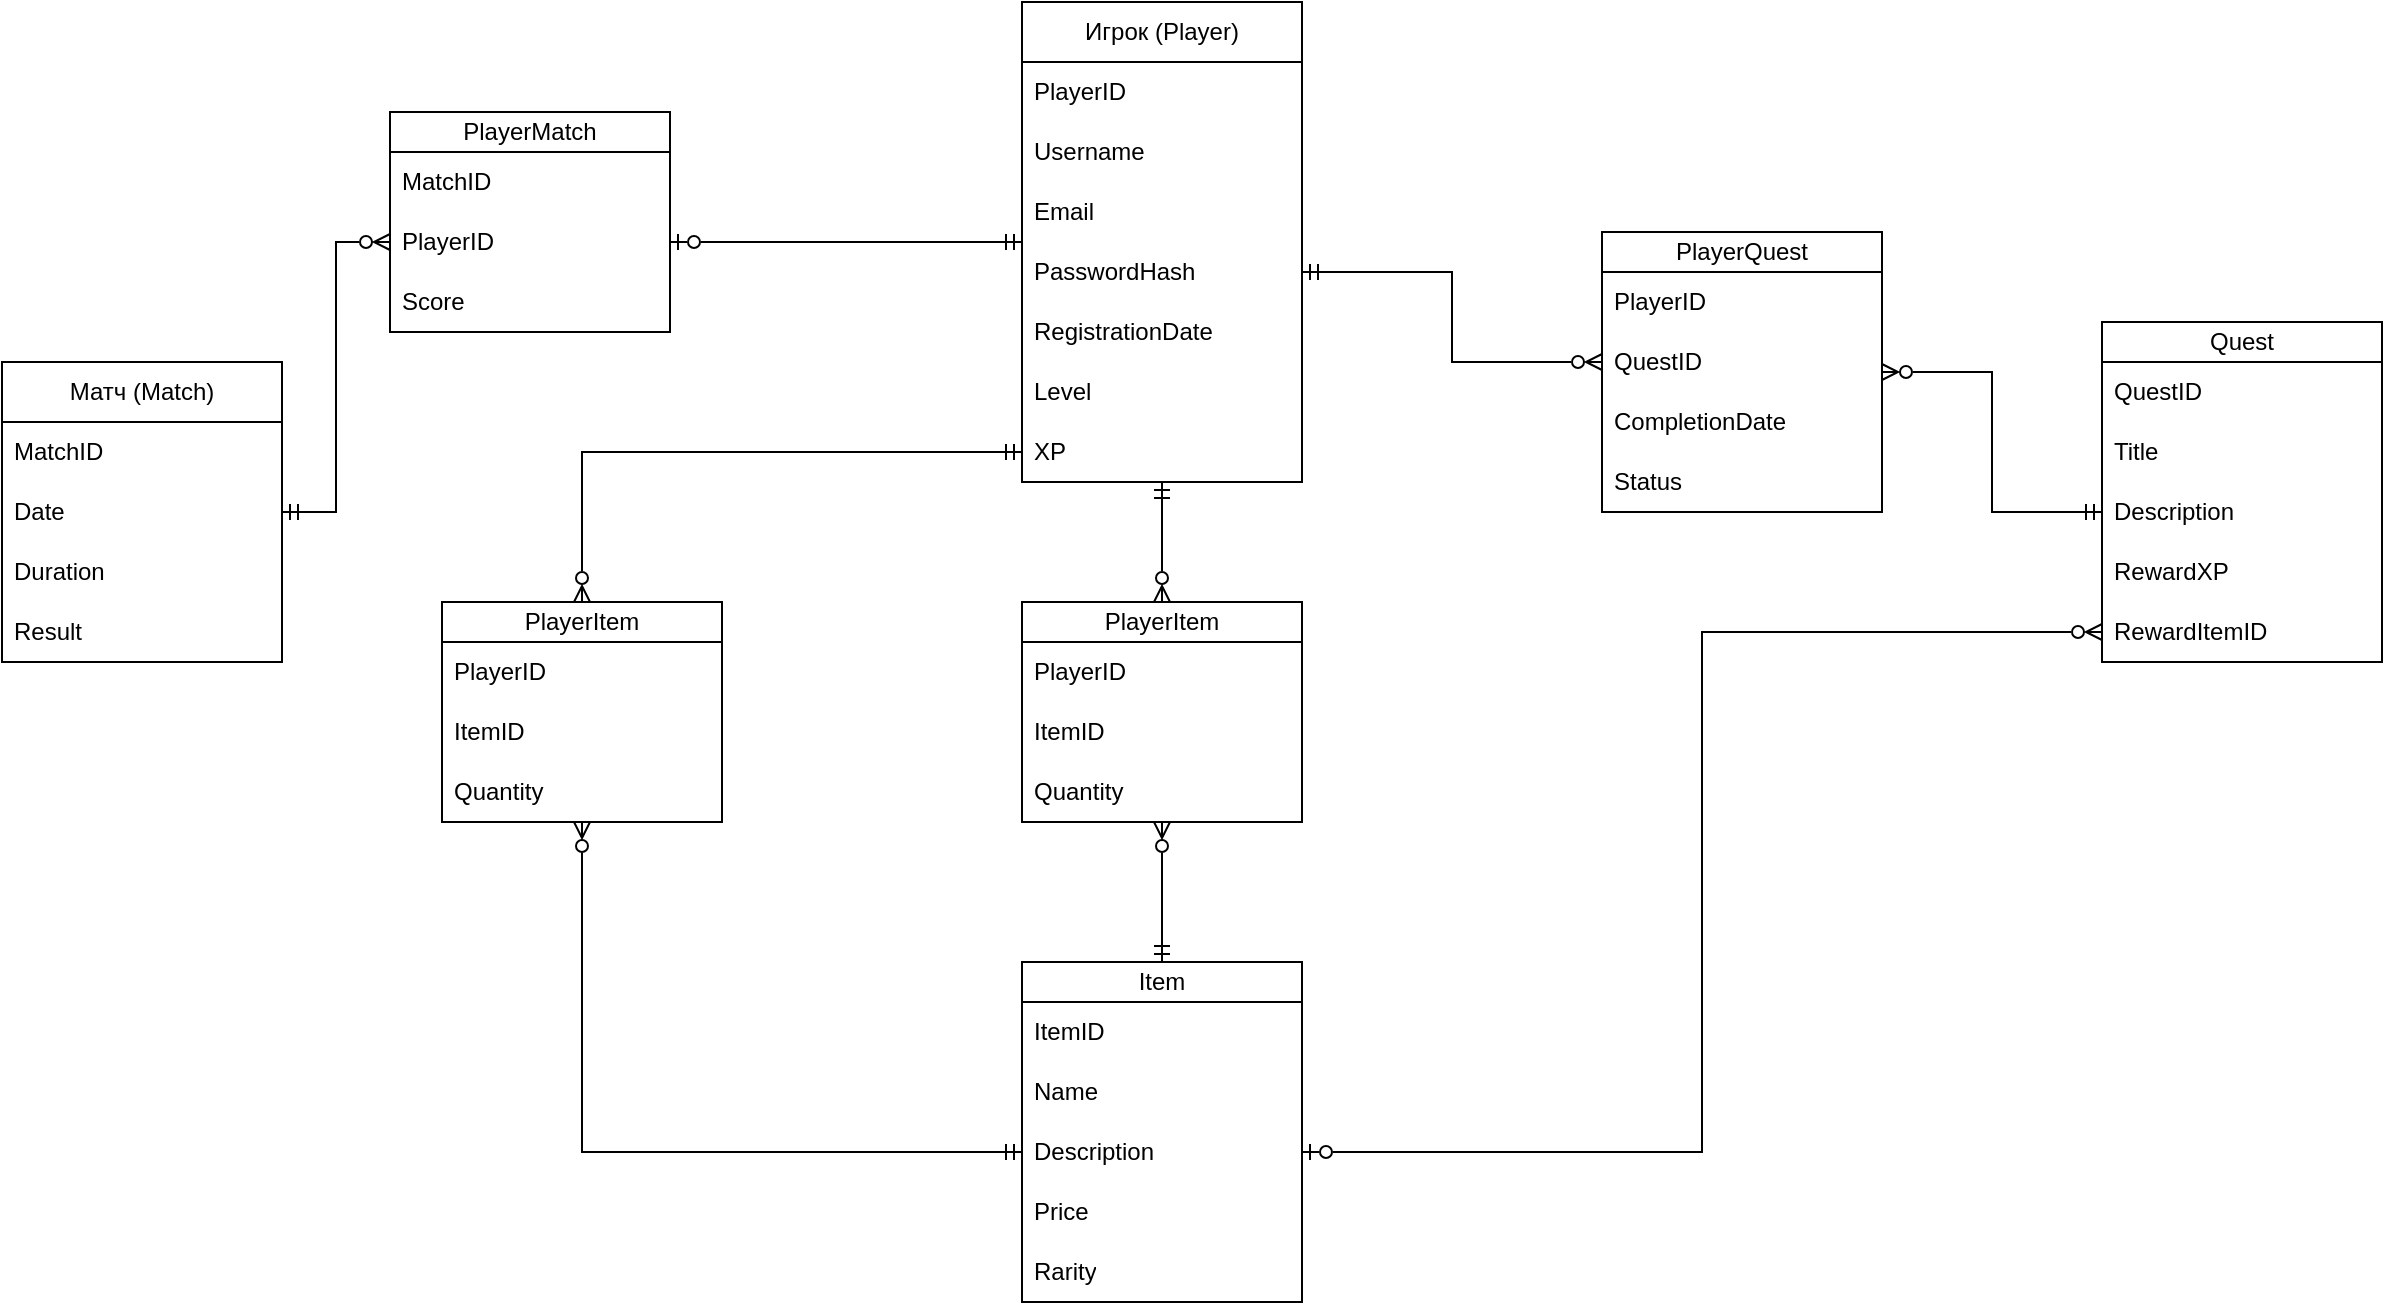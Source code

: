 <mxfile version="28.2.1">
  <diagram id="R2lEEEUBdFMjLlhIrx00" name="Page-1">
    <mxGraphModel dx="2266" dy="764" grid="1" gridSize="10" guides="1" tooltips="1" connect="1" arrows="1" fold="1" page="1" pageScale="1" pageWidth="850" pageHeight="1100" math="0" shadow="0" extFonts="Permanent Marker^https://fonts.googleapis.com/css?family=Permanent+Marker">
      <root>
        <mxCell id="0" />
        <mxCell id="1" parent="0" />
        <mxCell id="jJlejRujzT1d5g_w0VVr-48" style="edgeStyle=orthogonalEdgeStyle;rounded=0;orthogonalLoop=1;jettySize=auto;html=1;exitX=0.5;exitY=1;exitDx=0;exitDy=0;entryX=0.5;entryY=0;entryDx=0;entryDy=0;endArrow=ERzeroToMany;endFill=0;startArrow=ERmandOne;startFill=0;" parent="1" source="jJlejRujzT1d5g_w0VVr-3" target="jJlejRujzT1d5g_w0VVr-31" edge="1">
          <mxGeometry relative="1" as="geometry" />
        </mxCell>
        <mxCell id="jJlejRujzT1d5g_w0VVr-3" value="Игрок (Player)" style="swimlane;fontStyle=0;childLayout=stackLayout;horizontal=1;startSize=30;horizontalStack=0;resizeParent=1;resizeParentMax=0;resizeLast=0;collapsible=1;marginBottom=0;whiteSpace=wrap;html=1;" parent="1" vertex="1">
          <mxGeometry x="-70" y="160" width="140" height="240" as="geometry" />
        </mxCell>
        <mxCell id="jJlejRujzT1d5g_w0VVr-4" value="PlayerID" style="text;strokeColor=none;fillColor=none;align=left;verticalAlign=middle;spacingLeft=4;spacingRight=4;overflow=hidden;points=[[0,0.5],[1,0.5]];portConstraint=eastwest;rotatable=0;whiteSpace=wrap;html=1;" parent="jJlejRujzT1d5g_w0VVr-3" vertex="1">
          <mxGeometry y="30" width="140" height="30" as="geometry" />
        </mxCell>
        <mxCell id="jJlejRujzT1d5g_w0VVr-5" value="Username" style="text;strokeColor=none;fillColor=none;align=left;verticalAlign=middle;spacingLeft=4;spacingRight=4;overflow=hidden;points=[[0,0.5],[1,0.5]];portConstraint=eastwest;rotatable=0;whiteSpace=wrap;html=1;" parent="jJlejRujzT1d5g_w0VVr-3" vertex="1">
          <mxGeometry y="60" width="140" height="30" as="geometry" />
        </mxCell>
        <mxCell id="jJlejRujzT1d5g_w0VVr-8" value="Email" style="text;strokeColor=none;fillColor=none;align=left;verticalAlign=middle;spacingLeft=4;spacingRight=4;overflow=hidden;points=[[0,0.5],[1,0.5]];portConstraint=eastwest;rotatable=0;whiteSpace=wrap;html=1;" parent="jJlejRujzT1d5g_w0VVr-3" vertex="1">
          <mxGeometry y="90" width="140" height="30" as="geometry" />
        </mxCell>
        <mxCell id="jJlejRujzT1d5g_w0VVr-6" value="PasswordHash" style="text;strokeColor=none;fillColor=none;align=left;verticalAlign=middle;spacingLeft=4;spacingRight=4;overflow=hidden;points=[[0,0.5],[1,0.5]];portConstraint=eastwest;rotatable=0;whiteSpace=wrap;html=1;" parent="jJlejRujzT1d5g_w0VVr-3" vertex="1">
          <mxGeometry y="120" width="140" height="30" as="geometry" />
        </mxCell>
        <mxCell id="jJlejRujzT1d5g_w0VVr-9" value="RegistrationDate" style="text;strokeColor=none;fillColor=none;align=left;verticalAlign=middle;spacingLeft=4;spacingRight=4;overflow=hidden;points=[[0,0.5],[1,0.5]];portConstraint=eastwest;rotatable=0;whiteSpace=wrap;html=1;" parent="jJlejRujzT1d5g_w0VVr-3" vertex="1">
          <mxGeometry y="150" width="140" height="30" as="geometry" />
        </mxCell>
        <mxCell id="jJlejRujzT1d5g_w0VVr-10" value="Level" style="text;strokeColor=none;fillColor=none;align=left;verticalAlign=middle;spacingLeft=4;spacingRight=4;overflow=hidden;points=[[0,0.5],[1,0.5]];portConstraint=eastwest;rotatable=0;whiteSpace=wrap;html=1;" parent="jJlejRujzT1d5g_w0VVr-3" vertex="1">
          <mxGeometry y="180" width="140" height="30" as="geometry" />
        </mxCell>
        <mxCell id="jJlejRujzT1d5g_w0VVr-13" value="XP" style="text;strokeColor=none;fillColor=none;align=left;verticalAlign=middle;spacingLeft=4;spacingRight=4;overflow=hidden;points=[[0,0.5],[1,0.5]];portConstraint=eastwest;rotatable=0;whiteSpace=wrap;html=1;" parent="jJlejRujzT1d5g_w0VVr-3" vertex="1">
          <mxGeometry y="210" width="140" height="30" as="geometry" />
        </mxCell>
        <mxCell id="jJlejRujzT1d5g_w0VVr-14" value="&lt;div&gt;Матч (Match)&lt;/div&gt;" style="swimlane;fontStyle=0;childLayout=stackLayout;horizontal=1;startSize=30;horizontalStack=0;resizeParent=1;resizeParentMax=0;resizeLast=0;collapsible=1;marginBottom=0;whiteSpace=wrap;html=1;" parent="1" vertex="1">
          <mxGeometry x="-580" y="340" width="140" height="150" as="geometry" />
        </mxCell>
        <mxCell id="jJlejRujzT1d5g_w0VVr-15" value="MatchID" style="text;strokeColor=none;fillColor=none;align=left;verticalAlign=middle;spacingLeft=4;spacingRight=4;overflow=hidden;points=[[0,0.5],[1,0.5]];portConstraint=eastwest;rotatable=0;whiteSpace=wrap;html=1;" parent="jJlejRujzT1d5g_w0VVr-14" vertex="1">
          <mxGeometry y="30" width="140" height="30" as="geometry" />
        </mxCell>
        <mxCell id="jJlejRujzT1d5g_w0VVr-16" value="Date" style="text;strokeColor=none;fillColor=none;align=left;verticalAlign=middle;spacingLeft=4;spacingRight=4;overflow=hidden;points=[[0,0.5],[1,0.5]];portConstraint=eastwest;rotatable=0;whiteSpace=wrap;html=1;" parent="jJlejRujzT1d5g_w0VVr-14" vertex="1">
          <mxGeometry y="60" width="140" height="30" as="geometry" />
        </mxCell>
        <mxCell id="jJlejRujzT1d5g_w0VVr-17" value="Duration" style="text;strokeColor=none;fillColor=none;align=left;verticalAlign=middle;spacingLeft=4;spacingRight=4;overflow=hidden;points=[[0,0.5],[1,0.5]];portConstraint=eastwest;rotatable=0;whiteSpace=wrap;html=1;" parent="jJlejRujzT1d5g_w0VVr-14" vertex="1">
          <mxGeometry y="90" width="140" height="30" as="geometry" />
        </mxCell>
        <mxCell id="jJlejRujzT1d5g_w0VVr-18" value="Result" style="text;strokeColor=none;fillColor=none;align=left;verticalAlign=middle;spacingLeft=4;spacingRight=4;overflow=hidden;points=[[0,0.5],[1,0.5]];portConstraint=eastwest;rotatable=0;whiteSpace=wrap;html=1;" parent="jJlejRujzT1d5g_w0VVr-14" vertex="1">
          <mxGeometry y="120" width="140" height="30" as="geometry" />
        </mxCell>
        <mxCell id="jJlejRujzT1d5g_w0VVr-22" value="PlayerMatch" style="swimlane;fontStyle=0;childLayout=stackLayout;horizontal=1;startSize=20;horizontalStack=0;resizeParent=1;resizeParentMax=0;resizeLast=0;collapsible=1;marginBottom=0;whiteSpace=wrap;html=1;" parent="1" vertex="1">
          <mxGeometry x="-386" y="215" width="140" height="110" as="geometry" />
        </mxCell>
        <mxCell id="jJlejRujzT1d5g_w0VVr-23" value="MatchID" style="text;strokeColor=none;fillColor=none;align=left;verticalAlign=middle;spacingLeft=4;spacingRight=4;overflow=hidden;points=[[0,0.5],[1,0.5]];portConstraint=eastwest;rotatable=0;whiteSpace=wrap;html=1;" parent="jJlejRujzT1d5g_w0VVr-22" vertex="1">
          <mxGeometry y="20" width="140" height="30" as="geometry" />
        </mxCell>
        <mxCell id="jJlejRujzT1d5g_w0VVr-28" style="edgeStyle=orthogonalEdgeStyle;rounded=0;orthogonalLoop=1;jettySize=auto;html=1;exitX=1;exitY=0.5;exitDx=0;exitDy=0;" parent="jJlejRujzT1d5g_w0VVr-22" source="jJlejRujzT1d5g_w0VVr-24" edge="1">
          <mxGeometry relative="1" as="geometry">
            <mxPoint x="140.308" y="64.923" as="targetPoint" />
          </mxGeometry>
        </mxCell>
        <mxCell id="jJlejRujzT1d5g_w0VVr-24" value="&lt;div&gt;PlayerID&lt;/div&gt;" style="text;strokeColor=none;fillColor=none;align=left;verticalAlign=middle;spacingLeft=4;spacingRight=4;overflow=hidden;points=[[0,0.5],[1,0.5]];portConstraint=eastwest;rotatable=0;whiteSpace=wrap;html=1;" parent="jJlejRujzT1d5g_w0VVr-22" vertex="1">
          <mxGeometry y="50" width="140" height="30" as="geometry" />
        </mxCell>
        <mxCell id="jJlejRujzT1d5g_w0VVr-25" value="Score" style="text;strokeColor=none;fillColor=none;align=left;verticalAlign=middle;spacingLeft=4;spacingRight=4;overflow=hidden;points=[[0,0.5],[1,0.5]];portConstraint=eastwest;rotatable=0;whiteSpace=wrap;html=1;" parent="jJlejRujzT1d5g_w0VVr-22" vertex="1">
          <mxGeometry y="80" width="140" height="30" as="geometry" />
        </mxCell>
        <mxCell id="jJlejRujzT1d5g_w0VVr-27" style="edgeStyle=orthogonalEdgeStyle;rounded=0;orthogonalLoop=1;jettySize=auto;html=1;entryX=1;entryY=0.5;entryDx=0;entryDy=0;endArrow=ERzeroToOne;endFill=0;startArrow=ERmandOne;startFill=0;" parent="1" source="jJlejRujzT1d5g_w0VVr-3" target="jJlejRujzT1d5g_w0VVr-24" edge="1">
          <mxGeometry relative="1" as="geometry" />
        </mxCell>
        <mxCell id="jJlejRujzT1d5g_w0VVr-29" style="edgeStyle=orthogonalEdgeStyle;rounded=0;orthogonalLoop=1;jettySize=auto;html=1;entryX=1;entryY=0.5;entryDx=0;entryDy=0;endArrow=ERmandOne;endFill=0;startArrow=ERzeroToMany;startFill=0;" parent="1" source="jJlejRujzT1d5g_w0VVr-24" target="jJlejRujzT1d5g_w0VVr-16" edge="1">
          <mxGeometry relative="1" as="geometry" />
        </mxCell>
        <mxCell id="jJlejRujzT1d5g_w0VVr-46" style="edgeStyle=orthogonalEdgeStyle;rounded=0;orthogonalLoop=1;jettySize=auto;html=1;exitX=0.5;exitY=1;exitDx=0;exitDy=0;entryX=0.5;entryY=0;entryDx=0;entryDy=0;endArrow=ERmandOne;endFill=0;startArrow=ERzeroToMany;startFill=0;" parent="1" source="jJlejRujzT1d5g_w0VVr-31" target="jJlejRujzT1d5g_w0VVr-37" edge="1">
          <mxGeometry relative="1" as="geometry" />
        </mxCell>
        <mxCell id="jJlejRujzT1d5g_w0VVr-31" value="PlayerItem" style="swimlane;fontStyle=0;childLayout=stackLayout;horizontal=1;startSize=20;horizontalStack=0;resizeParent=1;resizeParentMax=0;resizeLast=0;collapsible=1;marginBottom=0;whiteSpace=wrap;html=1;" parent="1" vertex="1">
          <mxGeometry x="-70" y="460" width="140" height="110" as="geometry" />
        </mxCell>
        <mxCell id="jJlejRujzT1d5g_w0VVr-32" value="PlayerID" style="text;strokeColor=none;fillColor=none;align=left;verticalAlign=middle;spacingLeft=4;spacingRight=4;overflow=hidden;points=[[0,0.5],[1,0.5]];portConstraint=eastwest;rotatable=0;whiteSpace=wrap;html=1;" parent="jJlejRujzT1d5g_w0VVr-31" vertex="1">
          <mxGeometry y="20" width="140" height="30" as="geometry" />
        </mxCell>
        <mxCell id="jJlejRujzT1d5g_w0VVr-33" style="edgeStyle=orthogonalEdgeStyle;rounded=0;orthogonalLoop=1;jettySize=auto;html=1;exitX=1;exitY=0.5;exitDx=0;exitDy=0;" parent="jJlejRujzT1d5g_w0VVr-31" source="jJlejRujzT1d5g_w0VVr-34" edge="1">
          <mxGeometry relative="1" as="geometry">
            <mxPoint x="140.308" y="64.923" as="targetPoint" />
          </mxGeometry>
        </mxCell>
        <mxCell id="jJlejRujzT1d5g_w0VVr-34" value="ItemID" style="text;strokeColor=none;fillColor=none;align=left;verticalAlign=middle;spacingLeft=4;spacingRight=4;overflow=hidden;points=[[0,0.5],[1,0.5]];portConstraint=eastwest;rotatable=0;whiteSpace=wrap;html=1;" parent="jJlejRujzT1d5g_w0VVr-31" vertex="1">
          <mxGeometry y="50" width="140" height="30" as="geometry" />
        </mxCell>
        <mxCell id="jJlejRujzT1d5g_w0VVr-35" value="Quantity" style="text;strokeColor=none;fillColor=none;align=left;verticalAlign=middle;spacingLeft=4;spacingRight=4;overflow=hidden;points=[[0,0.5],[1,0.5]];portConstraint=eastwest;rotatable=0;whiteSpace=wrap;html=1;" parent="jJlejRujzT1d5g_w0VVr-31" vertex="1">
          <mxGeometry y="80" width="140" height="30" as="geometry" />
        </mxCell>
        <mxCell id="jJlejRujzT1d5g_w0VVr-37" value="Item" style="swimlane;fontStyle=0;childLayout=stackLayout;horizontal=1;startSize=20;horizontalStack=0;resizeParent=1;resizeParentMax=0;resizeLast=0;collapsible=1;marginBottom=0;whiteSpace=wrap;html=1;" parent="1" vertex="1">
          <mxGeometry x="-70" y="640" width="140" height="170" as="geometry" />
        </mxCell>
        <mxCell id="jJlejRujzT1d5g_w0VVr-38" value="ItemID" style="text;strokeColor=none;fillColor=none;align=left;verticalAlign=middle;spacingLeft=4;spacingRight=4;overflow=hidden;points=[[0,0.5],[1,0.5]];portConstraint=eastwest;rotatable=0;whiteSpace=wrap;html=1;" parent="jJlejRujzT1d5g_w0VVr-37" vertex="1">
          <mxGeometry y="20" width="140" height="30" as="geometry" />
        </mxCell>
        <mxCell id="jJlejRujzT1d5g_w0VVr-39" style="edgeStyle=orthogonalEdgeStyle;rounded=0;orthogonalLoop=1;jettySize=auto;html=1;exitX=1;exitY=0.5;exitDx=0;exitDy=0;" parent="jJlejRujzT1d5g_w0VVr-37" source="jJlejRujzT1d5g_w0VVr-40" edge="1">
          <mxGeometry relative="1" as="geometry">
            <mxPoint x="140.308" y="64.923" as="targetPoint" />
          </mxGeometry>
        </mxCell>
        <mxCell id="jJlejRujzT1d5g_w0VVr-40" value="Name" style="text;strokeColor=none;fillColor=none;align=left;verticalAlign=middle;spacingLeft=4;spacingRight=4;overflow=hidden;points=[[0,0.5],[1,0.5]];portConstraint=eastwest;rotatable=0;whiteSpace=wrap;html=1;" parent="jJlejRujzT1d5g_w0VVr-37" vertex="1">
          <mxGeometry y="50" width="140" height="30" as="geometry" />
        </mxCell>
        <mxCell id="jJlejRujzT1d5g_w0VVr-41" value="Description" style="text;strokeColor=none;fillColor=none;align=left;verticalAlign=middle;spacingLeft=4;spacingRight=4;overflow=hidden;points=[[0,0.5],[1,0.5]];portConstraint=eastwest;rotatable=0;whiteSpace=wrap;html=1;" parent="jJlejRujzT1d5g_w0VVr-37" vertex="1">
          <mxGeometry y="80" width="140" height="30" as="geometry" />
        </mxCell>
        <mxCell id="jJlejRujzT1d5g_w0VVr-43" value="Price" style="text;strokeColor=none;fillColor=none;align=left;verticalAlign=middle;spacingLeft=4;spacingRight=4;overflow=hidden;points=[[0,0.5],[1,0.5]];portConstraint=eastwest;rotatable=0;whiteSpace=wrap;html=1;" parent="jJlejRujzT1d5g_w0VVr-37" vertex="1">
          <mxGeometry y="110" width="140" height="30" as="geometry" />
        </mxCell>
        <mxCell id="jJlejRujzT1d5g_w0VVr-44" value="Rarity" style="text;strokeColor=none;fillColor=none;align=left;verticalAlign=middle;spacingLeft=4;spacingRight=4;overflow=hidden;points=[[0,0.5],[1,0.5]];portConstraint=eastwest;rotatable=0;whiteSpace=wrap;html=1;" parent="jJlejRujzT1d5g_w0VVr-37" vertex="1">
          <mxGeometry y="140" width="140" height="30" as="geometry" />
        </mxCell>
        <mxCell id="jJlejRujzT1d5g_w0VVr-65" style="edgeStyle=orthogonalEdgeStyle;rounded=0;orthogonalLoop=1;jettySize=auto;html=1;exitX=1;exitY=0.5;exitDx=0;exitDy=0;entryX=0;entryY=0.5;entryDx=0;entryDy=0;endArrow=ERmandOne;endFill=0;startArrow=ERzeroToMany;startFill=0;" parent="1" source="jJlejRujzT1d5g_w0VVr-49" target="jJlejRujzT1d5g_w0VVr-62" edge="1">
          <mxGeometry relative="1" as="geometry" />
        </mxCell>
        <mxCell id="jJlejRujzT1d5g_w0VVr-49" value="PlayerQuest" style="swimlane;fontStyle=0;childLayout=stackLayout;horizontal=1;startSize=20;horizontalStack=0;resizeParent=1;resizeParentMax=0;resizeLast=0;collapsible=1;marginBottom=0;whiteSpace=wrap;html=1;" parent="1" vertex="1">
          <mxGeometry x="220" y="275" width="140" height="140" as="geometry" />
        </mxCell>
        <mxCell id="jJlejRujzT1d5g_w0VVr-50" value="PlayerID" style="text;strokeColor=none;fillColor=none;align=left;verticalAlign=middle;spacingLeft=4;spacingRight=4;overflow=hidden;points=[[0,0.5],[1,0.5]];portConstraint=eastwest;rotatable=0;whiteSpace=wrap;html=1;" parent="jJlejRujzT1d5g_w0VVr-49" vertex="1">
          <mxGeometry y="20" width="140" height="30" as="geometry" />
        </mxCell>
        <mxCell id="jJlejRujzT1d5g_w0VVr-51" style="edgeStyle=orthogonalEdgeStyle;rounded=0;orthogonalLoop=1;jettySize=auto;html=1;exitX=1;exitY=0.5;exitDx=0;exitDy=0;" parent="jJlejRujzT1d5g_w0VVr-49" source="jJlejRujzT1d5g_w0VVr-52" edge="1">
          <mxGeometry relative="1" as="geometry">
            <mxPoint x="140.308" y="64.923" as="targetPoint" />
          </mxGeometry>
        </mxCell>
        <mxCell id="jJlejRujzT1d5g_w0VVr-52" value="QuestID" style="text;strokeColor=none;fillColor=none;align=left;verticalAlign=middle;spacingLeft=4;spacingRight=4;overflow=hidden;points=[[0,0.5],[1,0.5]];portConstraint=eastwest;rotatable=0;whiteSpace=wrap;html=1;" parent="jJlejRujzT1d5g_w0VVr-49" vertex="1">
          <mxGeometry y="50" width="140" height="30" as="geometry" />
        </mxCell>
        <mxCell id="jJlejRujzT1d5g_w0VVr-53" value="CompletionDate" style="text;strokeColor=none;fillColor=none;align=left;verticalAlign=middle;spacingLeft=4;spacingRight=4;overflow=hidden;points=[[0,0.5],[1,0.5]];portConstraint=eastwest;rotatable=0;whiteSpace=wrap;html=1;" parent="jJlejRujzT1d5g_w0VVr-49" vertex="1">
          <mxGeometry y="80" width="140" height="30" as="geometry" />
        </mxCell>
        <mxCell id="jJlejRujzT1d5g_w0VVr-55" value="Status" style="text;strokeColor=none;fillColor=none;align=left;verticalAlign=middle;spacingLeft=4;spacingRight=4;overflow=hidden;points=[[0,0.5],[1,0.5]];portConstraint=eastwest;rotatable=0;whiteSpace=wrap;html=1;" parent="jJlejRujzT1d5g_w0VVr-49" vertex="1">
          <mxGeometry y="110" width="140" height="30" as="geometry" />
        </mxCell>
        <mxCell id="jJlejRujzT1d5g_w0VVr-58" value="Quest" style="swimlane;fontStyle=0;childLayout=stackLayout;horizontal=1;startSize=20;horizontalStack=0;resizeParent=1;resizeParentMax=0;resizeLast=0;collapsible=1;marginBottom=0;whiteSpace=wrap;html=1;" parent="1" vertex="1">
          <mxGeometry x="470" y="320" width="140" height="170" as="geometry" />
        </mxCell>
        <mxCell id="jJlejRujzT1d5g_w0VVr-59" value="QuestID" style="text;strokeColor=none;fillColor=none;align=left;verticalAlign=middle;spacingLeft=4;spacingRight=4;overflow=hidden;points=[[0,0.5],[1,0.5]];portConstraint=eastwest;rotatable=0;whiteSpace=wrap;html=1;" parent="jJlejRujzT1d5g_w0VVr-58" vertex="1">
          <mxGeometry y="20" width="140" height="30" as="geometry" />
        </mxCell>
        <mxCell id="jJlejRujzT1d5g_w0VVr-60" style="edgeStyle=orthogonalEdgeStyle;rounded=0;orthogonalLoop=1;jettySize=auto;html=1;exitX=1;exitY=0.5;exitDx=0;exitDy=0;" parent="jJlejRujzT1d5g_w0VVr-58" source="jJlejRujzT1d5g_w0VVr-61" edge="1">
          <mxGeometry relative="1" as="geometry">
            <mxPoint x="140.308" y="64.923" as="targetPoint" />
          </mxGeometry>
        </mxCell>
        <mxCell id="jJlejRujzT1d5g_w0VVr-61" value="Title" style="text;strokeColor=none;fillColor=none;align=left;verticalAlign=middle;spacingLeft=4;spacingRight=4;overflow=hidden;points=[[0,0.5],[1,0.5]];portConstraint=eastwest;rotatable=0;whiteSpace=wrap;html=1;" parent="jJlejRujzT1d5g_w0VVr-58" vertex="1">
          <mxGeometry y="50" width="140" height="30" as="geometry" />
        </mxCell>
        <mxCell id="jJlejRujzT1d5g_w0VVr-62" value="Description" style="text;strokeColor=none;fillColor=none;align=left;verticalAlign=middle;spacingLeft=4;spacingRight=4;overflow=hidden;points=[[0,0.5],[1,0.5]];portConstraint=eastwest;rotatable=0;whiteSpace=wrap;html=1;" parent="jJlejRujzT1d5g_w0VVr-58" vertex="1">
          <mxGeometry y="80" width="140" height="30" as="geometry" />
        </mxCell>
        <mxCell id="jJlejRujzT1d5g_w0VVr-63" value="RewardXP" style="text;strokeColor=none;fillColor=none;align=left;verticalAlign=middle;spacingLeft=4;spacingRight=4;overflow=hidden;points=[[0,0.5],[1,0.5]];portConstraint=eastwest;rotatable=0;whiteSpace=wrap;html=1;" parent="jJlejRujzT1d5g_w0VVr-58" vertex="1">
          <mxGeometry y="110" width="140" height="30" as="geometry" />
        </mxCell>
        <mxCell id="jJlejRujzT1d5g_w0VVr-64" value="RewardItemID" style="text;strokeColor=none;fillColor=none;align=left;verticalAlign=middle;spacingLeft=4;spacingRight=4;overflow=hidden;points=[[0,0.5],[1,0.5]];portConstraint=eastwest;rotatable=0;whiteSpace=wrap;html=1;" parent="jJlejRujzT1d5g_w0VVr-58" vertex="1">
          <mxGeometry y="140" width="140" height="30" as="geometry" />
        </mxCell>
        <mxCell id="jJlejRujzT1d5g_w0VVr-66" style="edgeStyle=orthogonalEdgeStyle;rounded=0;orthogonalLoop=1;jettySize=auto;html=1;entryX=0;entryY=0.5;entryDx=0;entryDy=0;endArrow=ERzeroToMany;endFill=0;startArrow=ERmandOne;startFill=0;" parent="1" source="jJlejRujzT1d5g_w0VVr-6" target="jJlejRujzT1d5g_w0VVr-52" edge="1">
          <mxGeometry relative="1" as="geometry" />
        </mxCell>
        <mxCell id="jJlejRujzT1d5g_w0VVr-67" style="edgeStyle=orthogonalEdgeStyle;rounded=0;orthogonalLoop=1;jettySize=auto;html=1;entryX=1;entryY=0.5;entryDx=0;entryDy=0;endArrow=ERzeroToOne;endFill=0;startArrow=ERzeroToMany;startFill=0;" parent="1" source="jJlejRujzT1d5g_w0VVr-64" target="jJlejRujzT1d5g_w0VVr-41" edge="1">
          <mxGeometry relative="1" as="geometry" />
        </mxCell>
        <mxCell id="bxYh4ygjC6gLB0z9zKbJ-6" style="edgeStyle=orthogonalEdgeStyle;rounded=0;orthogonalLoop=1;jettySize=auto;html=1;entryX=0;entryY=0.5;entryDx=0;entryDy=0;endArrow=ERmandOne;endFill=0;startArrow=ERzeroToMany;startFill=0;" edge="1" parent="1" source="bxYh4ygjC6gLB0z9zKbJ-1" target="jJlejRujzT1d5g_w0VVr-41">
          <mxGeometry relative="1" as="geometry">
            <mxPoint x="-80" y="730" as="targetPoint" />
          </mxGeometry>
        </mxCell>
        <mxCell id="bxYh4ygjC6gLB0z9zKbJ-1" value="PlayerItem" style="swimlane;fontStyle=0;childLayout=stackLayout;horizontal=1;startSize=20;horizontalStack=0;resizeParent=1;resizeParentMax=0;resizeLast=0;collapsible=1;marginBottom=0;whiteSpace=wrap;html=1;" vertex="1" parent="1">
          <mxGeometry x="-360" y="460" width="140" height="110" as="geometry" />
        </mxCell>
        <mxCell id="bxYh4ygjC6gLB0z9zKbJ-2" value="PlayerID" style="text;strokeColor=none;fillColor=none;align=left;verticalAlign=middle;spacingLeft=4;spacingRight=4;overflow=hidden;points=[[0,0.5],[1,0.5]];portConstraint=eastwest;rotatable=0;whiteSpace=wrap;html=1;" vertex="1" parent="bxYh4ygjC6gLB0z9zKbJ-1">
          <mxGeometry y="20" width="140" height="30" as="geometry" />
        </mxCell>
        <mxCell id="bxYh4ygjC6gLB0z9zKbJ-3" style="edgeStyle=orthogonalEdgeStyle;rounded=0;orthogonalLoop=1;jettySize=auto;html=1;exitX=1;exitY=0.5;exitDx=0;exitDy=0;" edge="1" parent="bxYh4ygjC6gLB0z9zKbJ-1" source="bxYh4ygjC6gLB0z9zKbJ-4">
          <mxGeometry relative="1" as="geometry">
            <mxPoint x="140.308" y="64.923" as="targetPoint" />
          </mxGeometry>
        </mxCell>
        <mxCell id="bxYh4ygjC6gLB0z9zKbJ-4" value="ItemID" style="text;strokeColor=none;fillColor=none;align=left;verticalAlign=middle;spacingLeft=4;spacingRight=4;overflow=hidden;points=[[0,0.5],[1,0.5]];portConstraint=eastwest;rotatable=0;whiteSpace=wrap;html=1;" vertex="1" parent="bxYh4ygjC6gLB0z9zKbJ-1">
          <mxGeometry y="50" width="140" height="30" as="geometry" />
        </mxCell>
        <mxCell id="bxYh4ygjC6gLB0z9zKbJ-5" value="Quantity" style="text;strokeColor=none;fillColor=none;align=left;verticalAlign=middle;spacingLeft=4;spacingRight=4;overflow=hidden;points=[[0,0.5],[1,0.5]];portConstraint=eastwest;rotatable=0;whiteSpace=wrap;html=1;" vertex="1" parent="bxYh4ygjC6gLB0z9zKbJ-1">
          <mxGeometry y="80" width="140" height="30" as="geometry" />
        </mxCell>
        <mxCell id="bxYh4ygjC6gLB0z9zKbJ-8" style="edgeStyle=orthogonalEdgeStyle;rounded=0;orthogonalLoop=1;jettySize=auto;html=1;entryX=0.5;entryY=0;entryDx=0;entryDy=0;endArrow=ERzeroToMany;endFill=0;startArrow=ERmandOne;startFill=0;" edge="1" parent="1" source="jJlejRujzT1d5g_w0VVr-13" target="bxYh4ygjC6gLB0z9zKbJ-1">
          <mxGeometry relative="1" as="geometry" />
        </mxCell>
      </root>
    </mxGraphModel>
  </diagram>
</mxfile>
